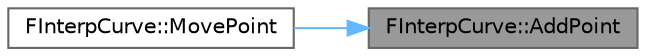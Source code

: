 digraph "FInterpCurve::AddPoint"
{
 // INTERACTIVE_SVG=YES
 // LATEX_PDF_SIZE
  bgcolor="transparent";
  edge [fontname=Helvetica,fontsize=10,labelfontname=Helvetica,labelfontsize=10];
  node [fontname=Helvetica,fontsize=10,shape=box,height=0.2,width=0.4];
  rankdir="RL";
  Node1 [id="Node000001",label="FInterpCurve::AddPoint",height=0.2,width=0.4,color="gray40", fillcolor="grey60", style="filled", fontcolor="black",tooltip="Adds a new keypoint to the InterpCurve with the supplied In and Out value."];
  Node1 -> Node2 [id="edge1_Node000001_Node000002",dir="back",color="steelblue1",style="solid",tooltip=" "];
  Node2 [id="Node000002",label="FInterpCurve::MovePoint",height=0.2,width=0.4,color="grey40", fillcolor="white", style="filled",URL="$d2/dbf/classFInterpCurve.html#add2f3245103ef80b991036c27754b9ef",tooltip="Moves a keypoint to a new In value."];
}

